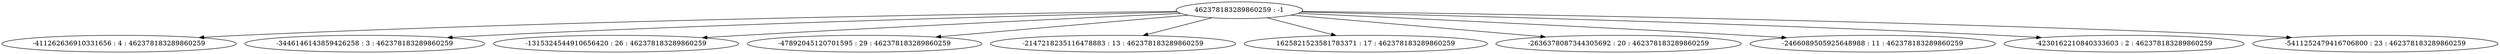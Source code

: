 digraph "plots_30/tree_7.dot" {
	0 [label="462378183289860259 : -1"]
	1 [label="-411262636910331656 : 4 : 462378183289860259"]
	2 [label="-3446146143859426258 : 3 : 462378183289860259"]
	3 [label="-1315324544910656420 : 26 : 462378183289860259"]
	4 [label="-47892045120701595 : 29 : 462378183289860259"]
	5 [label="-2147218235116478883 : 13 : 462378183289860259"]
	6 [label="1625821523581783371 : 17 : 462378183289860259"]
	7 [label="-2636378087344305692 : 20 : 462378183289860259"]
	8 [label="-2466089505925648988 : 11 : 462378183289860259"]
	9 [label="-4230162210840333603 : 2 : 462378183289860259"]
	10 [label="-5411252479416706800 : 23 : 462378183289860259"]
	0 -> 1
	0 -> 2
	0 -> 3
	0 -> 4
	0 -> 5
	0 -> 6
	0 -> 7
	0 -> 8
	0 -> 9
	0 -> 10
}

